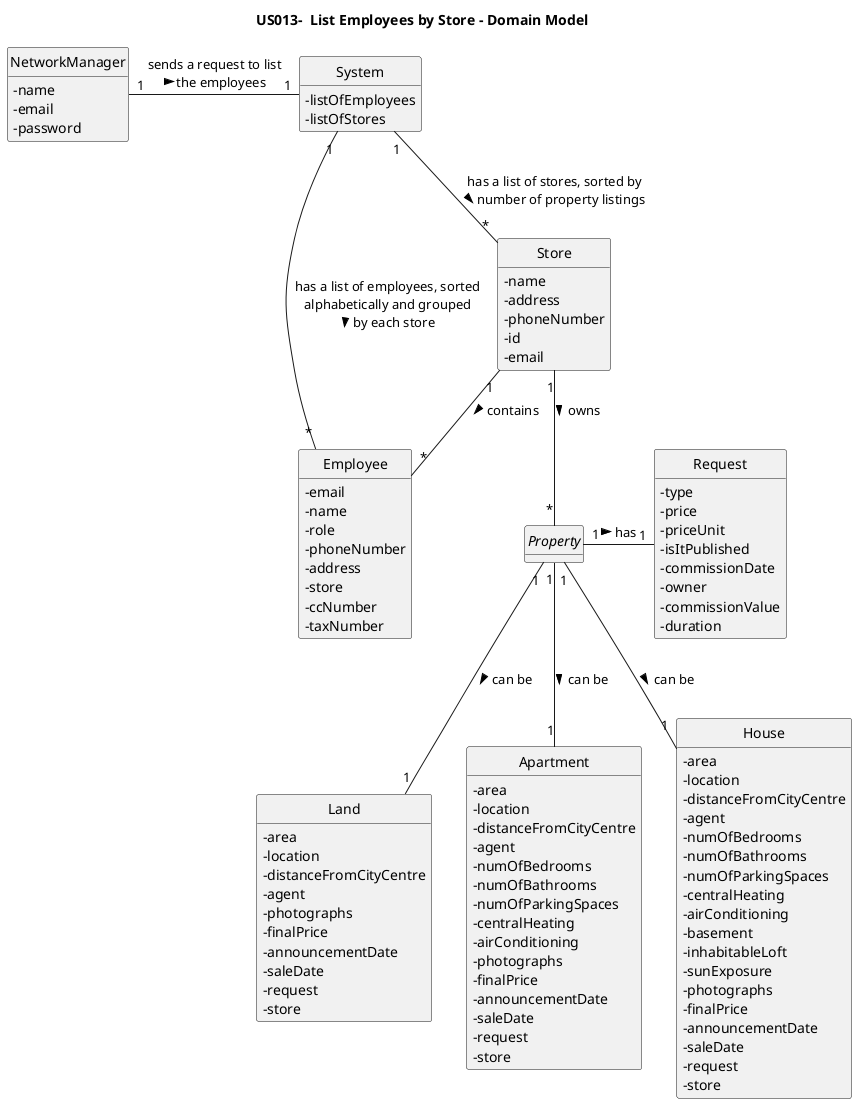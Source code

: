 @startuml
skinparam monochrome true
skinparam packageStyle rectangle
skinparam shadowing false
skinparam classAttributeIconSize 0
hide circle
'hide methods

title US013-  List Employees by Store - Domain Model
hide methods

class NetworkManager {
-name
-email
-password
}

class System{
-listOfEmployees
-listOfStores
}

class Employee{
-email
-name
-role
-phoneNumber
-address
-store
-ccNumber
-taxNumber
}

class Store{
-name
-address
-phoneNumber
-id
-email
}

interface Property {
}

class Request{
-type
-price
-priceUnit
-isItPublished
-commissionDate
-owner
-commissionValue
-duration
}

class Land{
-area
-location
-distanceFromCityCentre
-agent
-photographs
-finalPrice
-announcementDate
-saleDate
-request
-store
}

class Apartment {
-area
-location
-distanceFromCityCentre
-agent
-numOfBedrooms
-numOfBathrooms
-numOfParkingSpaces
-centralHeating
-airConditioning
-photographs
-finalPrice
-announcementDate
-saleDate
-request
-store
}

class House {
-area
-location
-distanceFromCityCentre
-agent
-numOfBedrooms
-numOfBathrooms
-numOfParkingSpaces
-centralHeating
-airConditioning
-basement
-inhabitableLoft
-sunExposure
-photographs
-finalPrice
-announcementDate
-saleDate
-request
-store
}

NetworkManager "1" - "1" System : sends a request to list\nthe employees >

System "1" -- "*" Store : has a list of stores, sorted by\nnumber of property listings >
System "1" -- "*" Employee : has a list of employees, sorted\nalphabetically and grouped\nby each store >

Store "1" -- "*" Employee : contains >
Store "1" -- "*" Property : owns >


Property "1" - "1" Request : has >

Property "1" -- "1" Apartment : can be >
Property "1" -- "1" Land : can be >
Property "1" -- "1" House : can be >

@enduml